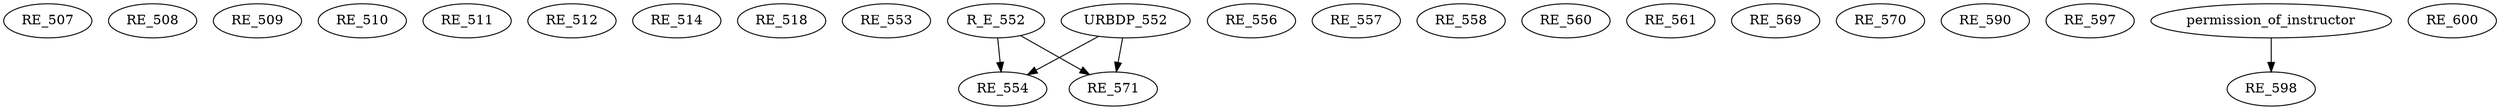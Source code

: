 digraph G {
    RE_507;
    RE_508;
    RE_509;
    RE_510;
    RE_511;
    RE_512;
    RE_514;
    RE_518;
    RE_553;
    edge [color=black];
    R_E_552 -> RE_554;
    URBDP_552 -> RE_554;
    RE_556;
    RE_557;
    RE_558;
    RE_560;
    RE_561;
    RE_569;
    RE_570;
    edge [color=black];
    R_E_552 -> RE_571;
    URBDP_552 -> RE_571;
    RE_590;
    RE_597;
    edge [color=black];
    permission_of_instructor -> RE_598;
    RE_600;
}
